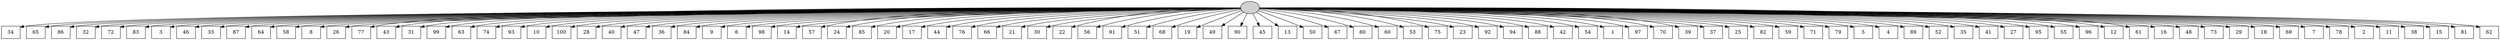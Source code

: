 digraph G {
0[style=filled, fillcolor=grey82, label=""];
1[shape=box,style=filled, fillcolor=white,label="34\n"];
2[shape=box,style=filled, fillcolor=white,label="65\n"];
3[shape=box,style=filled, fillcolor=white,label="86\n"];
4[shape=box,style=filled, fillcolor=white,label="32\n"];
5[shape=box,style=filled, fillcolor=white,label="72\n"];
6[shape=box,style=filled, fillcolor=white,label="83\n"];
7[shape=box,style=filled, fillcolor=white,label="3\n"];
8[shape=box,style=filled, fillcolor=white,label="46\n"];
9[shape=box,style=filled, fillcolor=white,label="33\n"];
10[shape=box,style=filled, fillcolor=white,label="87\n"];
11[shape=box,style=filled, fillcolor=white,label="64\n"];
12[shape=box,style=filled, fillcolor=white,label="58\n"];
13[shape=box,style=filled, fillcolor=white,label="8\n"];
14[shape=box,style=filled, fillcolor=white,label="26\n"];
15[shape=box,style=filled, fillcolor=white,label="77\n"];
16[shape=box,style=filled, fillcolor=white,label="43\n"];
17[shape=box,style=filled, fillcolor=white,label="31\n"];
18[shape=box,style=filled, fillcolor=white,label="99\n"];
19[shape=box,style=filled, fillcolor=white,label="63\n"];
20[shape=box,style=filled, fillcolor=white,label="74\n"];
21[shape=box,style=filled, fillcolor=white,label="93\n"];
22[shape=box,style=filled, fillcolor=white,label="10\n"];
23[shape=box,style=filled, fillcolor=white,label="100\n"];
24[shape=box,style=filled, fillcolor=white,label="28\n"];
25[shape=box,style=filled, fillcolor=white,label="40\n"];
26[shape=box,style=filled, fillcolor=white,label="47\n"];
27[shape=box,style=filled, fillcolor=white,label="36\n"];
28[shape=box,style=filled, fillcolor=white,label="84\n"];
29[shape=box,style=filled, fillcolor=white,label="9\n"];
30[shape=box,style=filled, fillcolor=white,label="6\n"];
31[shape=box,style=filled, fillcolor=white,label="98\n"];
32[shape=box,style=filled, fillcolor=white,label="14\n"];
33[shape=box,style=filled, fillcolor=white,label="57\n"];
34[shape=box,style=filled, fillcolor=white,label="24\n"];
35[shape=box,style=filled, fillcolor=white,label="85\n"];
36[shape=box,style=filled, fillcolor=white,label="20\n"];
37[shape=box,style=filled, fillcolor=white,label="17\n"];
38[shape=box,style=filled, fillcolor=white,label="44\n"];
39[shape=box,style=filled, fillcolor=white,label="76\n"];
40[shape=box,style=filled, fillcolor=white,label="66\n"];
41[shape=box,style=filled, fillcolor=white,label="21\n"];
42[shape=box,style=filled, fillcolor=white,label="30\n"];
43[shape=box,style=filled, fillcolor=white,label="22\n"];
44[shape=box,style=filled, fillcolor=white,label="56\n"];
45[shape=box,style=filled, fillcolor=white,label="91\n"];
46[shape=box,style=filled, fillcolor=white,label="51\n"];
47[shape=box,style=filled, fillcolor=white,label="68\n"];
48[shape=box,style=filled, fillcolor=white,label="19\n"];
49[shape=box,style=filled, fillcolor=white,label="49\n"];
50[shape=box,style=filled, fillcolor=white,label="90\n"];
51[shape=box,style=filled, fillcolor=white,label="45\n"];
52[shape=box,style=filled, fillcolor=white,label="13\n"];
53[shape=box,style=filled, fillcolor=white,label="50\n"];
54[shape=box,style=filled, fillcolor=white,label="67\n"];
55[shape=box,style=filled, fillcolor=white,label="80\n"];
56[shape=box,style=filled, fillcolor=white,label="60\n"];
57[shape=box,style=filled, fillcolor=white,label="53\n"];
58[shape=box,style=filled, fillcolor=white,label="75\n"];
59[shape=box,style=filled, fillcolor=white,label="23\n"];
60[shape=box,style=filled, fillcolor=white,label="92\n"];
61[shape=box,style=filled, fillcolor=white,label="94\n"];
62[shape=box,style=filled, fillcolor=white,label="88\n"];
63[shape=box,style=filled, fillcolor=white,label="42\n"];
64[shape=box,style=filled, fillcolor=white,label="54\n"];
65[shape=box,style=filled, fillcolor=white,label="1\n"];
66[shape=box,style=filled, fillcolor=white,label="97\n"];
67[shape=box,style=filled, fillcolor=white,label="70\n"];
68[shape=box,style=filled, fillcolor=white,label="39\n"];
69[shape=box,style=filled, fillcolor=white,label="37\n"];
70[shape=box,style=filled, fillcolor=white,label="25\n"];
71[shape=box,style=filled, fillcolor=white,label="82\n"];
72[shape=box,style=filled, fillcolor=white,label="59\n"];
73[shape=box,style=filled, fillcolor=white,label="71\n"];
74[shape=box,style=filled, fillcolor=white,label="79\n"];
75[shape=box,style=filled, fillcolor=white,label="5\n"];
76[shape=box,style=filled, fillcolor=white,label="4\n"];
77[shape=box,style=filled, fillcolor=white,label="89\n"];
78[shape=box,style=filled, fillcolor=white,label="52\n"];
79[shape=box,style=filled, fillcolor=white,label="35\n"];
80[shape=box,style=filled, fillcolor=white,label="41\n"];
81[shape=box,style=filled, fillcolor=white,label="27\n"];
82[shape=box,style=filled, fillcolor=white,label="95\n"];
83[shape=box,style=filled, fillcolor=white,label="55\n"];
84[shape=box,style=filled, fillcolor=white,label="96\n"];
85[shape=box,style=filled, fillcolor=white,label="12\n"];
86[shape=box,style=filled, fillcolor=white,label="61\n"];
87[shape=box,style=filled, fillcolor=white,label="16\n"];
88[shape=box,style=filled, fillcolor=white,label="48\n"];
89[shape=box,style=filled, fillcolor=white,label="73\n"];
90[shape=box,style=filled, fillcolor=white,label="29\n"];
91[shape=box,style=filled, fillcolor=white,label="18\n"];
92[shape=box,style=filled, fillcolor=white,label="69\n"];
93[shape=box,style=filled, fillcolor=white,label="7\n"];
94[shape=box,style=filled, fillcolor=white,label="78\n"];
95[shape=box,style=filled, fillcolor=white,label="2\n"];
96[shape=box,style=filled, fillcolor=white,label="11\n"];
97[shape=box,style=filled, fillcolor=white,label="38\n"];
98[shape=box,style=filled, fillcolor=white,label="15\n"];
99[shape=box,style=filled, fillcolor=white,label="81\n"];
100[shape=box,style=filled, fillcolor=white,label="62\n"];
0->1 ;
0->2 ;
0->3 ;
0->4 ;
0->5 ;
0->6 ;
0->7 ;
0->8 ;
0->9 ;
0->10 ;
0->11 ;
0->12 ;
0->13 ;
0->14 ;
0->15 ;
0->16 ;
0->17 ;
0->18 ;
0->19 ;
0->20 ;
0->21 ;
0->22 ;
0->23 ;
0->24 ;
0->25 ;
0->26 ;
0->27 ;
0->28 ;
0->29 ;
0->30 ;
0->31 ;
0->32 ;
0->33 ;
0->34 ;
0->35 ;
0->36 ;
0->37 ;
0->38 ;
0->39 ;
0->40 ;
0->41 ;
0->42 ;
0->43 ;
0->44 ;
0->45 ;
0->46 ;
0->47 ;
0->48 ;
0->49 ;
0->50 ;
0->51 ;
0->52 ;
0->53 ;
0->54 ;
0->55 ;
0->56 ;
0->57 ;
0->58 ;
0->59 ;
0->60 ;
0->61 ;
0->62 ;
0->63 ;
0->64 ;
0->65 ;
0->66 ;
0->67 ;
0->68 ;
0->69 ;
0->70 ;
0->71 ;
0->72 ;
0->73 ;
0->74 ;
0->75 ;
0->76 ;
0->77 ;
0->78 ;
0->79 ;
0->80 ;
0->81 ;
0->82 ;
0->83 ;
0->84 ;
0->85 ;
0->86 ;
0->87 ;
0->88 ;
0->89 ;
0->90 ;
0->91 ;
0->92 ;
0->93 ;
0->94 ;
0->95 ;
0->96 ;
0->97 ;
0->98 ;
0->99 ;
0->100 ;
}
